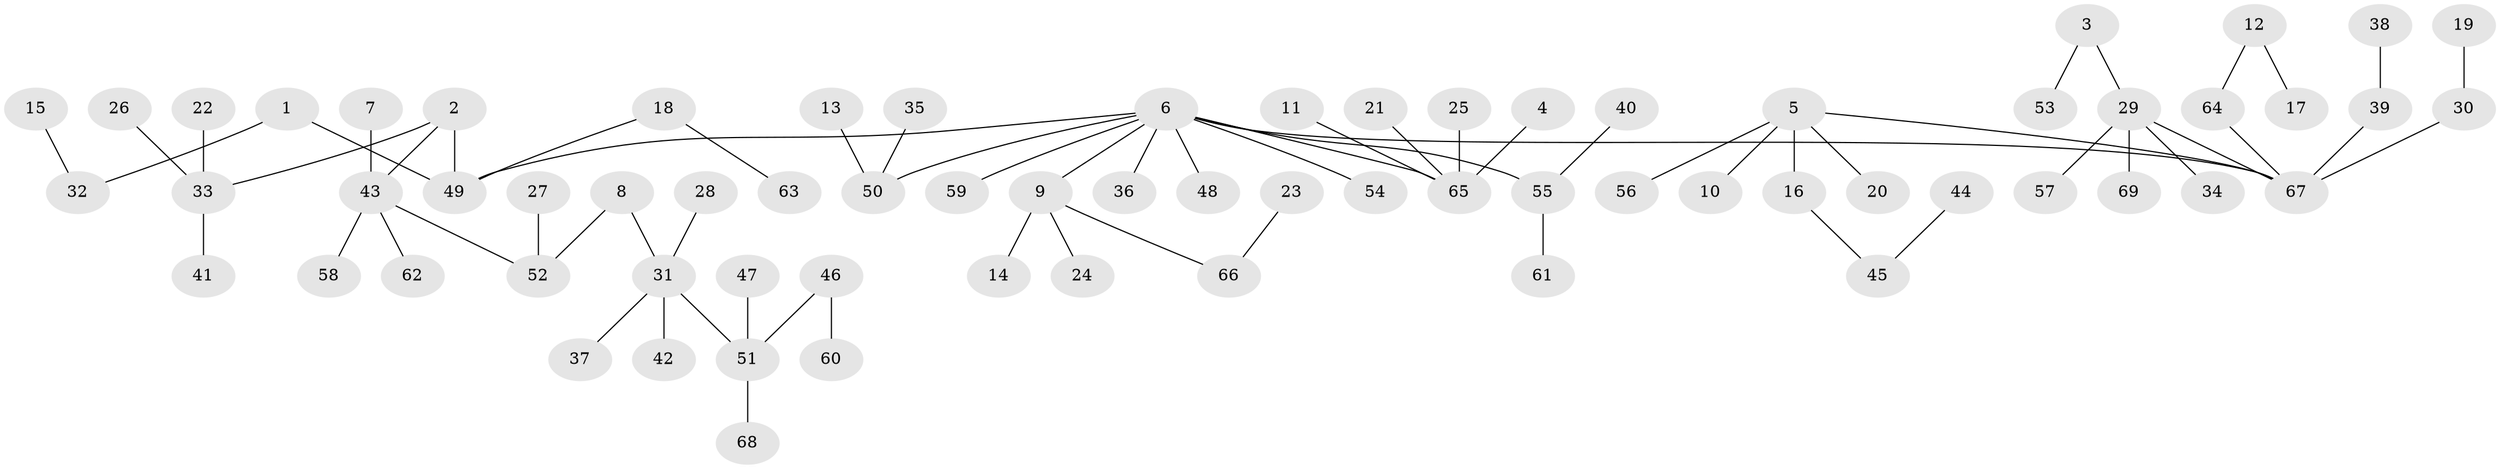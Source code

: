 // original degree distribution, {5: 0.057971014492753624, 7: 0.007246376811594203, 6: 0.021739130434782608, 3: 0.10869565217391304, 2: 0.2753623188405797, 4: 0.036231884057971016, 1: 0.4927536231884058}
// Generated by graph-tools (version 1.1) at 2025/26/03/09/25 03:26:32]
// undirected, 69 vertices, 68 edges
graph export_dot {
graph [start="1"]
  node [color=gray90,style=filled];
  1;
  2;
  3;
  4;
  5;
  6;
  7;
  8;
  9;
  10;
  11;
  12;
  13;
  14;
  15;
  16;
  17;
  18;
  19;
  20;
  21;
  22;
  23;
  24;
  25;
  26;
  27;
  28;
  29;
  30;
  31;
  32;
  33;
  34;
  35;
  36;
  37;
  38;
  39;
  40;
  41;
  42;
  43;
  44;
  45;
  46;
  47;
  48;
  49;
  50;
  51;
  52;
  53;
  54;
  55;
  56;
  57;
  58;
  59;
  60;
  61;
  62;
  63;
  64;
  65;
  66;
  67;
  68;
  69;
  1 -- 32 [weight=1.0];
  1 -- 49 [weight=1.0];
  2 -- 33 [weight=1.0];
  2 -- 43 [weight=1.0];
  2 -- 49 [weight=1.0];
  3 -- 29 [weight=1.0];
  3 -- 53 [weight=1.0];
  4 -- 65 [weight=1.0];
  5 -- 10 [weight=1.0];
  5 -- 16 [weight=1.0];
  5 -- 20 [weight=1.0];
  5 -- 56 [weight=1.0];
  5 -- 67 [weight=1.0];
  6 -- 9 [weight=1.0];
  6 -- 36 [weight=1.0];
  6 -- 48 [weight=1.0];
  6 -- 49 [weight=1.0];
  6 -- 50 [weight=1.0];
  6 -- 54 [weight=1.0];
  6 -- 55 [weight=1.0];
  6 -- 59 [weight=1.0];
  6 -- 65 [weight=1.0];
  6 -- 67 [weight=1.0];
  7 -- 43 [weight=1.0];
  8 -- 31 [weight=1.0];
  8 -- 52 [weight=1.0];
  9 -- 14 [weight=1.0];
  9 -- 24 [weight=1.0];
  9 -- 66 [weight=1.0];
  11 -- 65 [weight=1.0];
  12 -- 17 [weight=1.0];
  12 -- 64 [weight=1.0];
  13 -- 50 [weight=1.0];
  15 -- 32 [weight=1.0];
  16 -- 45 [weight=1.0];
  18 -- 49 [weight=1.0];
  18 -- 63 [weight=1.0];
  19 -- 30 [weight=1.0];
  21 -- 65 [weight=1.0];
  22 -- 33 [weight=1.0];
  23 -- 66 [weight=1.0];
  25 -- 65 [weight=1.0];
  26 -- 33 [weight=1.0];
  27 -- 52 [weight=1.0];
  28 -- 31 [weight=1.0];
  29 -- 34 [weight=1.0];
  29 -- 57 [weight=1.0];
  29 -- 67 [weight=1.0];
  29 -- 69 [weight=1.0];
  30 -- 67 [weight=1.0];
  31 -- 37 [weight=1.0];
  31 -- 42 [weight=1.0];
  31 -- 51 [weight=1.0];
  33 -- 41 [weight=1.0];
  35 -- 50 [weight=1.0];
  38 -- 39 [weight=1.0];
  39 -- 67 [weight=1.0];
  40 -- 55 [weight=1.0];
  43 -- 52 [weight=1.0];
  43 -- 58 [weight=1.0];
  43 -- 62 [weight=1.0];
  44 -- 45 [weight=1.0];
  46 -- 51 [weight=1.0];
  46 -- 60 [weight=1.0];
  47 -- 51 [weight=1.0];
  51 -- 68 [weight=1.0];
  55 -- 61 [weight=1.0];
  64 -- 67 [weight=1.0];
}
